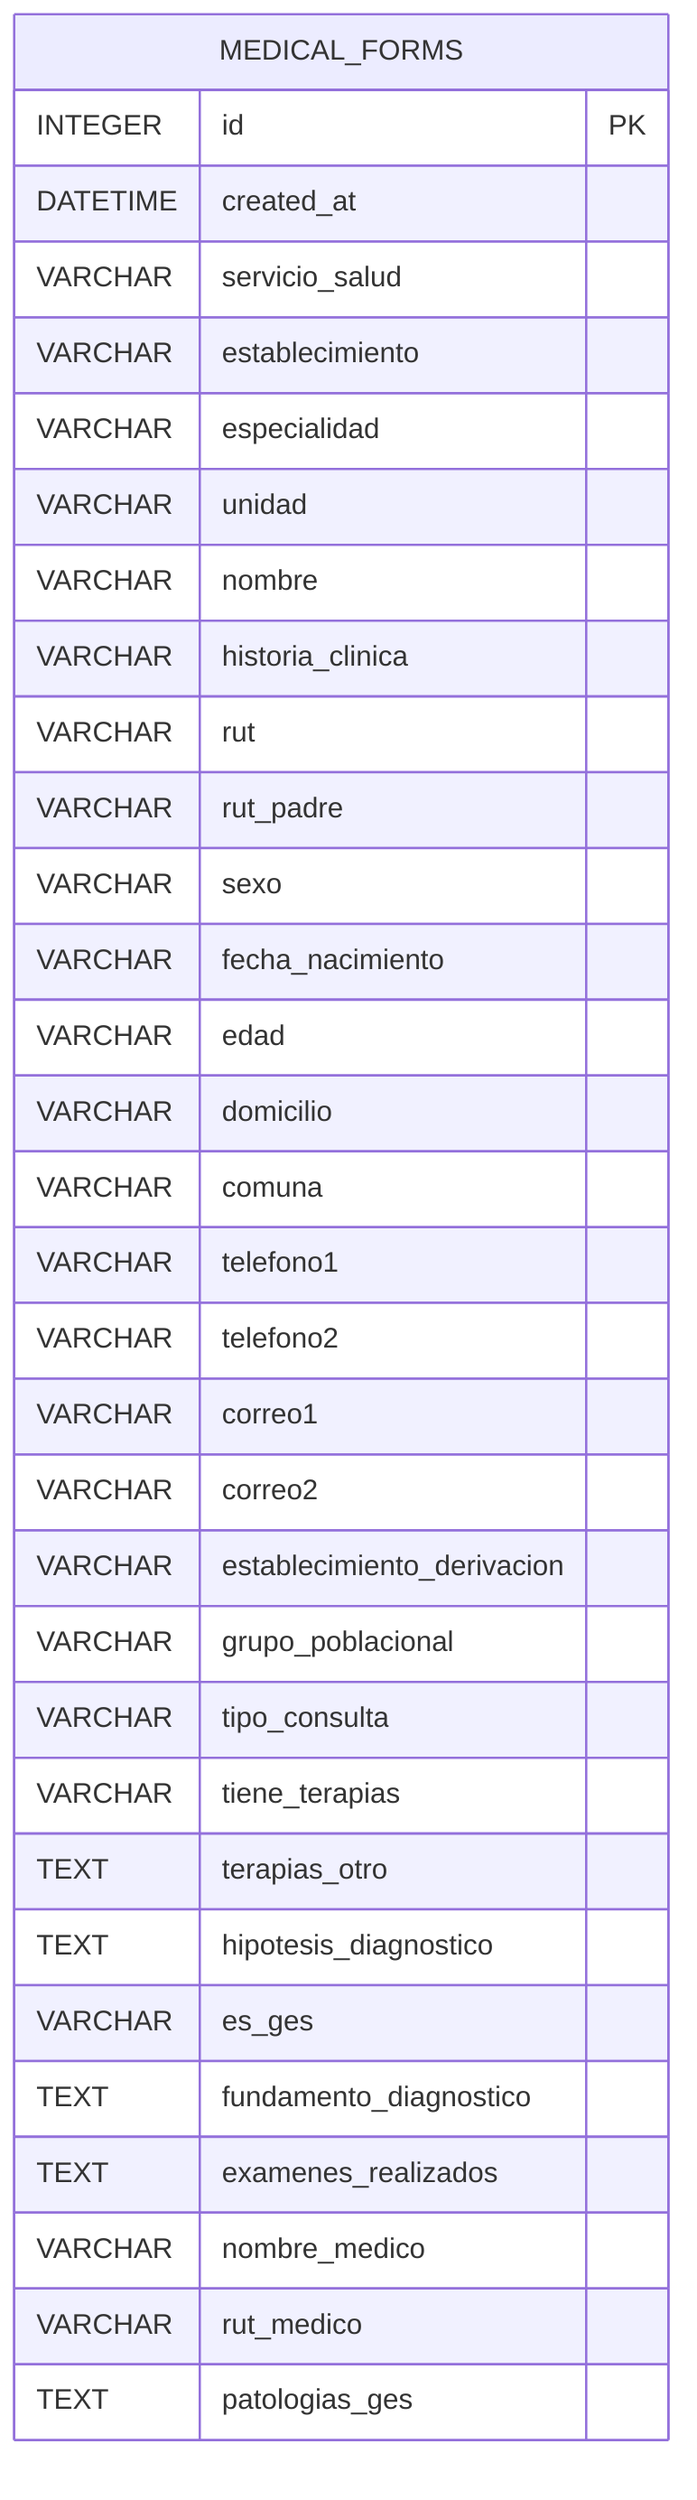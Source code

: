 erDiagram
  MEDICAL_FORMS {
    INTEGER id PK
    DATETIME created_at
    VARCHAR servicio_salud
    VARCHAR establecimiento
    VARCHAR especialidad
    VARCHAR unidad
    VARCHAR nombre
    VARCHAR historia_clinica
    VARCHAR rut
    VARCHAR rut_padre
    VARCHAR sexo
    VARCHAR fecha_nacimiento
    VARCHAR edad
    VARCHAR domicilio
    VARCHAR comuna
    VARCHAR telefono1
    VARCHAR telefono2
    VARCHAR correo1
    VARCHAR correo2
    VARCHAR establecimiento_derivacion
    VARCHAR grupo_poblacional
    VARCHAR tipo_consulta
    VARCHAR tiene_terapias
    TEXT terapias_otro
    TEXT hipotesis_diagnostico
    VARCHAR es_ges
    TEXT fundamento_diagnostico
    TEXT examenes_realizados
    VARCHAR nombre_medico
    VARCHAR rut_medico
    TEXT patologias_ges
  }

  %% Modelo actual no tiene relaciones a otras tablas.